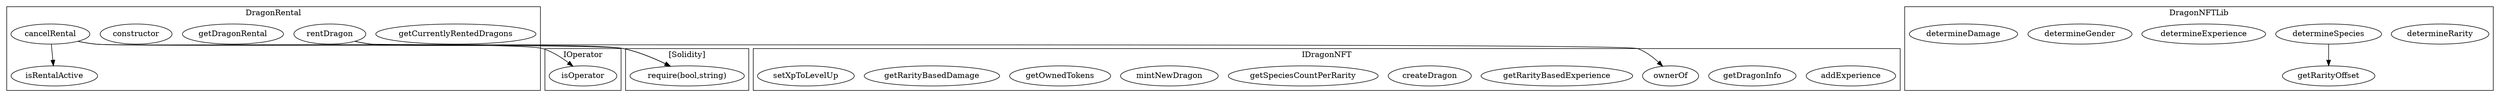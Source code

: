 strict digraph {
subgraph cluster_337_IDragonNFT {
label = "IDragonNFT"
"337_addExperience" [label="addExperience"]
"337_getDragonInfo" [label="getDragonInfo"]
"337_ownerOf" [label="ownerOf"]
"337_getRarityBasedExperience" [label="getRarityBasedExperience"]
"337_createDragon" [label="createDragon"]
"337_getSpeciesCountPerRarity" [label="getSpeciesCountPerRarity"]
"337_mintNewDragon" [label="mintNewDragon"]
"337_getOwnedTokens" [label="getOwnedTokens"]
"337_getRarityBasedDamage" [label="getRarityBasedDamage"]
"337_setXpToLevelUp" [label="setXpToLevelUp"]
}subgraph cluster_362_IOperator {
label = "IOperator"
"362_isOperator" [label="isOperator"]
}subgraph cluster_252_DragonRental {
label = "DragonRental"
"252_getCurrentlyRentedDragons" [label="getCurrentlyRentedDragons"]
"252_cancelRental" [label="cancelRental"]
"252_isRentalActive" [label="isRentalActive"]
"252_getDragonRental" [label="getDragonRental"]
"252_constructor" [label="constructor"]
"252_rentDragon" [label="rentDragon"]
"252_cancelRental" -> "252_isRentalActive"
}subgraph cluster_647_DragonNFTLib {
label = "DragonNFTLib"
"647_getRarityOffset" [label="getRarityOffset"]
"647_determineRarity" [label="determineRarity"]
"647_determineSpecies" [label="determineSpecies"]
"647_determineExperience" [label="determineExperience"]
"647_determineGender" [label="determineGender"]
"647_determineDamage" [label="determineDamage"]
"647_determineSpecies" -> "647_getRarityOffset"
}subgraph cluster_solidity {
label = "[Solidity]"
"require(bool,string)" 
"252_rentDragon" -> "require(bool,string)"
"252_cancelRental" -> "require(bool,string)"
}"252_cancelRental" -> "362_isOperator"
"252_rentDragon" -> "337_ownerOf"
}